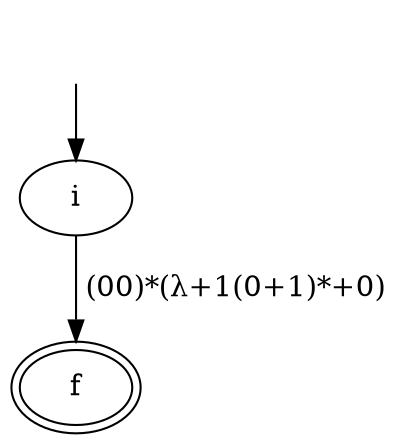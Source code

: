 digraph "AFER" {
    _nil0 [style="invis"]
    _nil0 -> i [label=""]
    i -> f [label=" (00)*(λ+1(0+1)*+0)"]
    f [peripheries=2]
}
